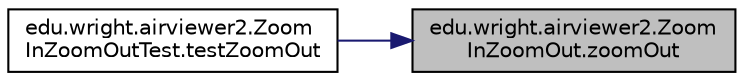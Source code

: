 digraph "edu.wright.airviewer2.ZoomInZoomOut.zoomOut"
{
 // LATEX_PDF_SIZE
  edge [fontname="Helvetica",fontsize="10",labelfontname="Helvetica",labelfontsize="10"];
  node [fontname="Helvetica",fontsize="10",shape=record];
  rankdir="RL";
  Node1 [label="edu.wright.airviewer2.Zoom\lInZoomOut.zoomOut",height=0.2,width=0.4,color="black", fillcolor="grey75", style="filled", fontcolor="black",tooltip="issue Pull request"];
  Node1 -> Node2 [dir="back",color="midnightblue",fontsize="10",style="solid",fontname="Helvetica"];
  Node2 [label="edu.wright.airviewer2.Zoom\lInZoomOutTest.testZoomOut",height=0.2,width=0.4,color="black", fillcolor="white", style="filled",URL="$classedu_1_1wright_1_1airviewer2_1_1_zoom_in_zoom_out_test_a684dc70feadb5d2cd31140aa12e55848.html#a684dc70feadb5d2cd31140aa12e55848",tooltip="issue These are the test cases for ZoomOut functionality"];
}
